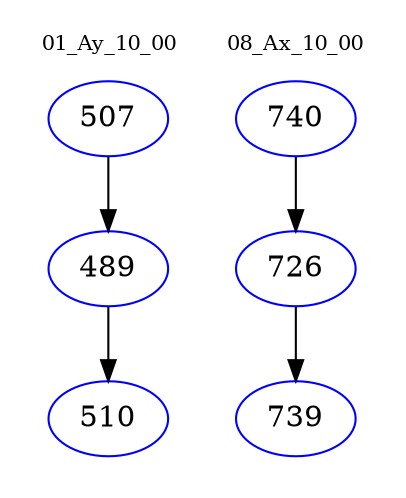 digraph{
subgraph cluster_0 {
color = white
label = "01_Ay_10_00";
fontsize=10;
T0_507 [label="507", color="blue"]
T0_507 -> T0_489 [color="black"]
T0_489 [label="489", color="blue"]
T0_489 -> T0_510 [color="black"]
T0_510 [label="510", color="blue"]
}
subgraph cluster_1 {
color = white
label = "08_Ax_10_00";
fontsize=10;
T1_740 [label="740", color="blue"]
T1_740 -> T1_726 [color="black"]
T1_726 [label="726", color="blue"]
T1_726 -> T1_739 [color="black"]
T1_739 [label="739", color="blue"]
}
}
